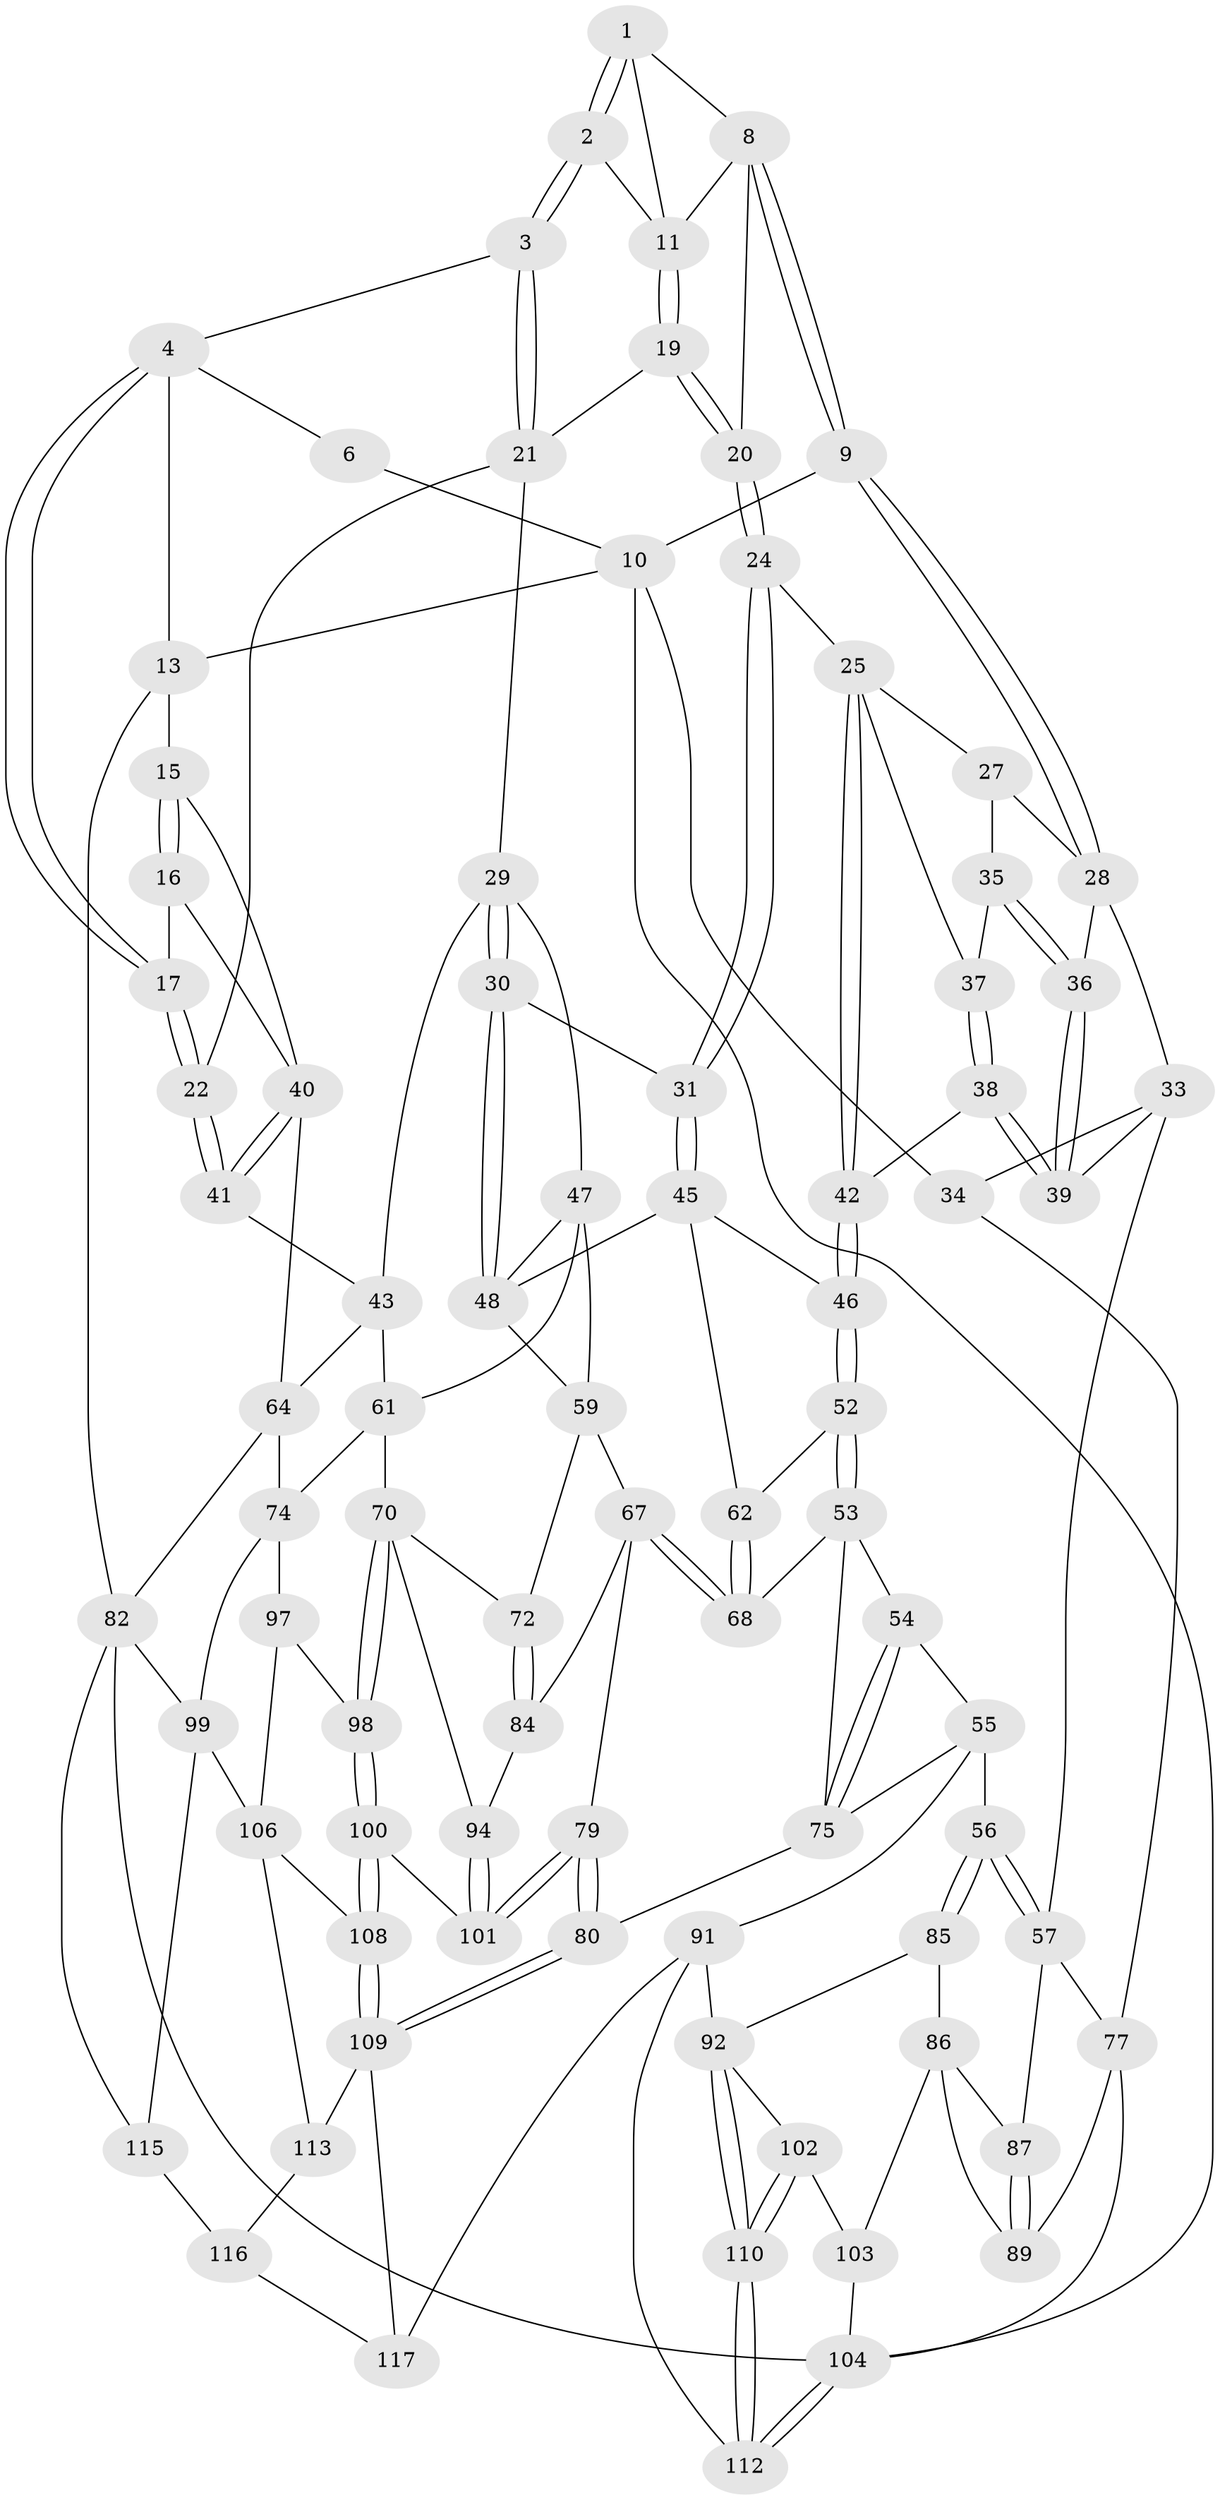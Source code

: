 // Generated by graph-tools (version 1.1) at 2025/24/03/03/25 07:24:38]
// undirected, 84 vertices, 188 edges
graph export_dot {
graph [start="1"]
  node [color=gray90,style=filled];
  1 [pos="+0.6152598190036783+0",super="+7"];
  2 [pos="+0.687696015475049+0.04794575100867584"];
  3 [pos="+0.7313866227885104+0.10367338176716642"];
  4 [pos="+0.8774254408866489+0.017467639563431187",super="+5"];
  6 [pos="+0.6135136230856819+0"];
  8 [pos="+0.4576788592470372+0.10025233196752424",super="+18"];
  9 [pos="+0.2858762799589694+0.07392957738419667"];
  10 [pos="+0.2795437742563959+0",super="+14"];
  11 [pos="+0.6375647679151704+0.1254034642390757",super="+12"];
  13 [pos="+1+0"];
  15 [pos="+1+0"];
  16 [pos="+0.8889421937723845+0.22906122445848423"];
  17 [pos="+0.8592787669779134+0.22519731174518204"];
  19 [pos="+0.6793333986296639+0.1799385497500971"];
  20 [pos="+0.5518426573484416+0.25965528186016296"];
  21 [pos="+0.7205605430025355+0.17762776309150574",super="+23"];
  22 [pos="+0.8131971185293402+0.25197819377058017"];
  24 [pos="+0.5475936765546169+0.26821084850997423"];
  25 [pos="+0.4810337369947512+0.26917674112692686",super="+26"];
  27 [pos="+0.3404973959775354+0.15514383402454757"];
  28 [pos="+0.28240793625438027+0.08787509089228884",super="+32"];
  29 [pos="+0.8011285528807166+0.273038675167917",super="+44"];
  30 [pos="+0.6347082099260671+0.3400247280433321"];
  31 [pos="+0.5871340366570282+0.33193271788986933"];
  33 [pos="+0+0.2925029493404596",super="+49"];
  34 [pos="+0+0.28873123235168224"];
  35 [pos="+0.3493112125995191+0.3045915983604926"];
  36 [pos="+0.2706218659926324+0.35795158100632823"];
  37 [pos="+0.3654724224777852+0.312150635512262"];
  38 [pos="+0.3844018923604785+0.39595785918944"];
  39 [pos="+0.2677682817995853+0.44522412564937963"];
  40 [pos="+1+0.3503582118074505",super="+63"];
  41 [pos="+0.9706454597895889+0.40819895889155344"];
  42 [pos="+0.41063825459686176+0.3919231685089376"];
  43 [pos="+0.9264482975588423+0.43651675812374935",super="+60"];
  45 [pos="+0.557282536019127+0.4264266142548441",super="+51"];
  46 [pos="+0.44270333127334904+0.4198141146233336"];
  47 [pos="+0.7676956112389711+0.42662948520792254",super="+58"];
  48 [pos="+0.6969235436368182+0.4164818138805632",super="+50"];
  52 [pos="+0.44143929327390136+0.4913665992429161"];
  53 [pos="+0.41347279135342024+0.5299497395450551",super="+73"];
  54 [pos="+0.39900293360388056+0.5392169998162224"];
  55 [pos="+0.24741440992760333+0.5333691810133014",super="+90"];
  56 [pos="+0.23948219841165902+0.5279072001762003"];
  57 [pos="+0.23344637808605273+0.5154363043702348",super="+76"];
  59 [pos="+0.7053990090926796+0.5625981993735606",super="+66"];
  61 [pos="+0.8117082842589811+0.4837071831629998",super="+69"];
  62 [pos="+0.5536458663788774+0.48666726902102825"];
  64 [pos="+1+0.6593435412859374",super="+65"];
  67 [pos="+0.6127445607051127+0.5727980519360354",super="+78"];
  68 [pos="+0.5592604932620594+0.5509890576015565"];
  70 [pos="+0.8049274202961679+0.6434478624790037",super="+71"];
  72 [pos="+0.7117982086853121+0.599599554229612"];
  74 [pos="+0.887705924547664+0.6315401153802757",super="+96"];
  75 [pos="+0.48578877833312234+0.6547933524686507",super="+81"];
  77 [pos="+0+0.559699717003615",super="+88"];
  79 [pos="+0.5594722612688275+0.7606082579716523"];
  80 [pos="+0.5210176570604499+0.7832177630677568"];
  82 [pos="+1+1",super="+83"];
  84 [pos="+0.67027026644756+0.6633906453292172"];
  85 [pos="+0.16191233346116446+0.6641474360506749"];
  86 [pos="+0.10760869472095282+0.671535637401644",super="+95"];
  87 [pos="+0.009971186134841735+0.6243858605367887"];
  89 [pos="+0+0.6225228325844294"];
  91 [pos="+0.3748971205611834+0.7919537631188891",super="+118"];
  92 [pos="+0.25282774933445445+0.8068206037450363",super="+93"];
  94 [pos="+0.7084937334701096+0.7488256358598671"];
  97 [pos="+0.7994518089838389+0.7846559393649207"];
  98 [pos="+0.786066018605441+0.7784440969848831"];
  99 [pos="+1+0.9614355799633354",super="+111"];
  100 [pos="+0.7555223365990295+0.7889515095152717"];
  101 [pos="+0.709380272993526+0.759546683950747"];
  102 [pos="+0.10425782300410183+0.8262575613492147"];
  103 [pos="+0.08672212040869012+0.8204595093364512"];
  104 [pos="+0+1",super="+105"];
  106 [pos="+0.8050011460768182+0.8839678610841558",super="+107"];
  108 [pos="+0.7437680458308864+0.8117943535977244"];
  109 [pos="+0.5783646792968319+0.8845616391381222",super="+114"];
  110 [pos="+0.14903061217616753+1"];
  112 [pos="+0.1462385629531686+1"];
  113 [pos="+0.7426757025593979+0.8986352765472334"];
  115 [pos="+0.7799398729094266+0.9285480064440959",super="+119"];
  116 [pos="+0.7485259107301936+0.9276974384475277",super="+120"];
  117 [pos="+0.5805973090705752+1"];
  1 -- 2;
  1 -- 2;
  1 -- 8;
  1 -- 11;
  2 -- 3;
  2 -- 3;
  2 -- 11;
  3 -- 4;
  3 -- 21;
  3 -- 21;
  4 -- 17;
  4 -- 17;
  4 -- 13;
  4 -- 6;
  6 -- 10;
  8 -- 9;
  8 -- 9;
  8 -- 11;
  8 -- 20;
  9 -- 10;
  9 -- 28;
  9 -- 28;
  10 -- 104;
  10 -- 34;
  10 -- 13;
  11 -- 19;
  11 -- 19;
  13 -- 15;
  13 -- 82;
  15 -- 16;
  15 -- 16;
  15 -- 40;
  16 -- 17;
  16 -- 40;
  17 -- 22;
  17 -- 22;
  19 -- 20;
  19 -- 20;
  19 -- 21;
  20 -- 24;
  20 -- 24;
  21 -- 29;
  21 -- 22;
  22 -- 41;
  22 -- 41;
  24 -- 25;
  24 -- 31;
  24 -- 31;
  25 -- 42;
  25 -- 42;
  25 -- 27;
  25 -- 37;
  27 -- 28;
  27 -- 35;
  28 -- 33;
  28 -- 36;
  29 -- 30;
  29 -- 30;
  29 -- 43;
  29 -- 47;
  30 -- 31;
  30 -- 48;
  30 -- 48;
  31 -- 45;
  31 -- 45;
  33 -- 34;
  33 -- 57;
  33 -- 39;
  34 -- 77;
  35 -- 36;
  35 -- 36;
  35 -- 37;
  36 -- 39;
  36 -- 39;
  37 -- 38;
  37 -- 38;
  38 -- 39;
  38 -- 39;
  38 -- 42;
  40 -- 41;
  40 -- 41;
  40 -- 64;
  41 -- 43;
  42 -- 46;
  42 -- 46;
  43 -- 61;
  43 -- 64;
  45 -- 46;
  45 -- 48;
  45 -- 62;
  46 -- 52;
  46 -- 52;
  47 -- 48;
  47 -- 59;
  47 -- 61;
  48 -- 59;
  52 -- 53;
  52 -- 53;
  52 -- 62;
  53 -- 54;
  53 -- 75;
  53 -- 68;
  54 -- 55;
  54 -- 75;
  54 -- 75;
  55 -- 56;
  55 -- 91;
  55 -- 75;
  56 -- 57;
  56 -- 57;
  56 -- 85;
  56 -- 85;
  57 -- 77;
  57 -- 87;
  59 -- 72;
  59 -- 67;
  61 -- 74;
  61 -- 70;
  62 -- 68;
  62 -- 68;
  64 -- 82;
  64 -- 74;
  67 -- 68;
  67 -- 68;
  67 -- 84;
  67 -- 79;
  70 -- 98;
  70 -- 98;
  70 -- 72;
  70 -- 94;
  72 -- 84;
  72 -- 84;
  74 -- 97;
  74 -- 99;
  75 -- 80;
  77 -- 89;
  77 -- 104;
  79 -- 80;
  79 -- 80;
  79 -- 101;
  79 -- 101;
  80 -- 109;
  80 -- 109;
  82 -- 104;
  82 -- 99;
  82 -- 115;
  84 -- 94;
  85 -- 86;
  85 -- 92;
  86 -- 87;
  86 -- 89;
  86 -- 103;
  87 -- 89;
  87 -- 89;
  91 -- 92;
  91 -- 112;
  91 -- 117;
  92 -- 110;
  92 -- 110;
  92 -- 102;
  94 -- 101;
  94 -- 101;
  97 -- 98;
  97 -- 106;
  98 -- 100;
  98 -- 100;
  99 -- 115;
  99 -- 106;
  100 -- 101;
  100 -- 108;
  100 -- 108;
  102 -- 103;
  102 -- 110;
  102 -- 110;
  103 -- 104;
  104 -- 112;
  104 -- 112;
  106 -- 113;
  106 -- 108;
  108 -- 109;
  108 -- 109;
  109 -- 113;
  109 -- 117;
  110 -- 112;
  110 -- 112;
  113 -- 116;
  115 -- 116 [weight=2];
  116 -- 117;
}
